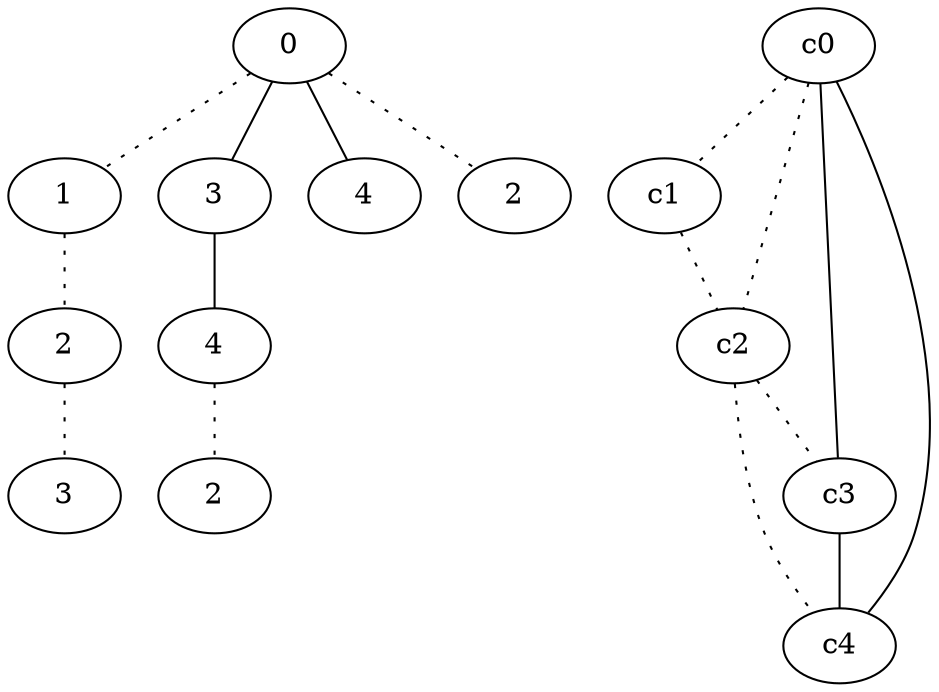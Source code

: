 graph {
a0[label=0];
a1[label=1];
a2[label=2];
a3[label=3];
a4[label=3];
a5[label=4];
a6[label=2];
a7[label=4];
a8[label=2];
a0 -- a1 [style=dotted];
a0 -- a4;
a0 -- a7;
a0 -- a8 [style=dotted];
a1 -- a2 [style=dotted];
a2 -- a3 [style=dotted];
a4 -- a5;
a5 -- a6 [style=dotted];
c0 -- c1 [style=dotted];
c0 -- c2 [style=dotted];
c0 -- c3;
c0 -- c4;
c1 -- c2 [style=dotted];
c2 -- c3 [style=dotted];
c2 -- c4 [style=dotted];
c3 -- c4;
}
